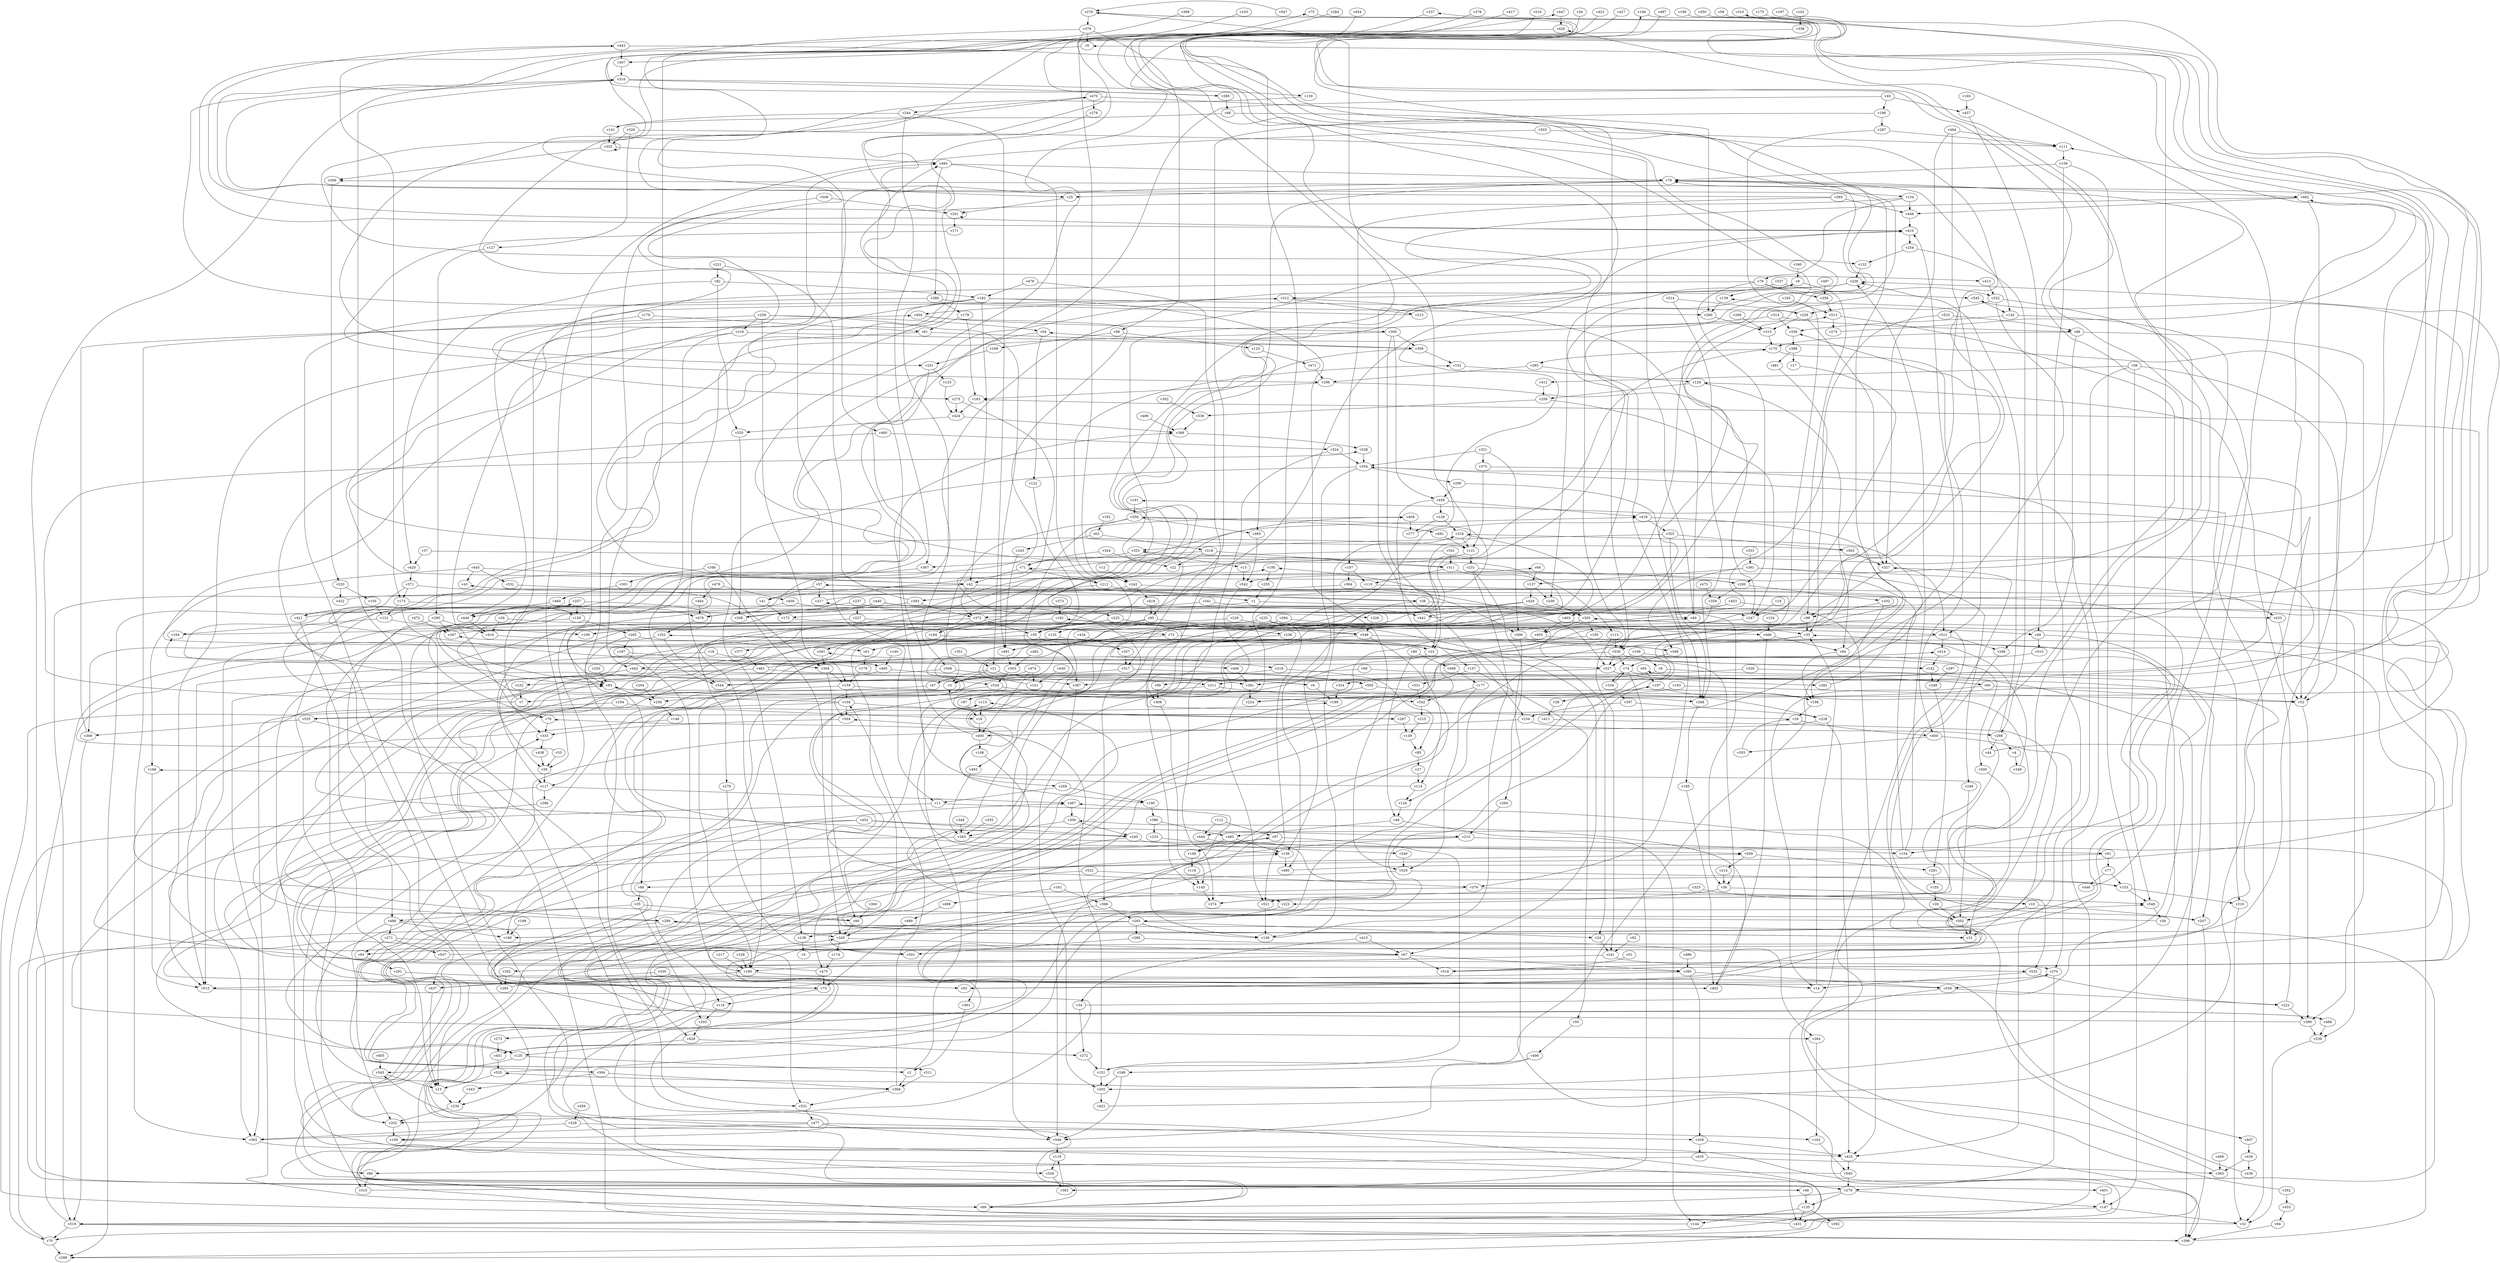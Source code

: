 // Benchmark game 818 - 550 vertices
// time_bound: 78
// targets: v278
digraph G {
    v0 [name="v0", player=0];
    v1 [name="v1", player=1];
    v2 [name="v2", player=1];
    v3 [name="v3", player=0];
    v4 [name="v4", player=1];
    v5 [name="v5", player=0];
    v6 [name="v6", player=1];
    v7 [name="v7", player=1];
    v8 [name="v8", player=1];
    v9 [name="v9", player=0];
    v10 [name="v10", player=1];
    v11 [name="v11", player=1];
    v12 [name="v12", player=0];
    v13 [name="v13", player=0];
    v14 [name="v14", player=1];
    v15 [name="v15", player=1];
    v16 [name="v16", player=0];
    v17 [name="v17", player=1];
    v18 [name="v18", player=0];
    v19 [name="v19", player=1];
    v20 [name="v20", player=0];
    v21 [name="v21", player=0];
    v22 [name="v22", player=1];
    v23 [name="v23", player=0];
    v24 [name="v24", player=1];
    v25 [name="v25", player=0];
    v26 [name="v26", player=0];
    v27 [name="v27", player=0];
    v28 [name="v28", player=0];
    v29 [name="v29", player=0];
    v30 [name="v30", player=0];
    v31 [name="v31", player=1];
    v32 [name="v32", player=1];
    v33 [name="v33", player=0];
    v34 [name="v34", player=0];
    v35 [name="v35", player=0];
    v36 [name="v36", player=1];
    v37 [name="v37", player=1];
    v38 [name="v38", player=0];
    v39 [name="v39", player=1];
    v40 [name="v40", player=0];
    v41 [name="v41", player=1];
    v42 [name="v42", player=0];
    v43 [name="v43", player=0];
    v44 [name="v44", player=0];
    v45 [name="v45", player=0];
    v46 [name="v46", player=1];
    v47 [name="v47", player=0];
    v48 [name="v48", player=0];
    v49 [name="v49", player=0];
    v50 [name="v50", player=0];
    v51 [name="v51", player=1];
    v52 [name="v52", player=0];
    v53 [name="v53", player=1];
    v54 [name="v54", player=0];
    v55 [name="v55", player=0];
    v56 [name="v56", player=1];
    v57 [name="v57", player=1];
    v58 [name="v58", player=0];
    v59 [name="v59", player=1];
    v60 [name="v60", player=1];
    v61 [name="v61", player=1];
    v62 [name="v62", player=1];
    v63 [name="v63", player=1];
    v64 [name="v64", player=1];
    v65 [name="v65", player=1];
    v66 [name="v66", player=0];
    v67 [name="v67", player=0];
    v68 [name="v68", player=1];
    v69 [name="v69", player=1];
    v70 [name="v70", player=0];
    v71 [name="v71", player=1];
    v72 [name="v72", player=1];
    v73 [name="v73", player=0];
    v74 [name="v74", player=0];
    v75 [name="v75", player=1];
    v76 [name="v76", player=0];
    v77 [name="v77", player=0];
    v78 [name="v78", player=1];
    v79 [name="v79", player=0];
    v80 [name="v80", player=1];
    v81 [name="v81", player=0];
    v82 [name="v82", player=0];
    v83 [name="v83", player=0];
    v84 [name="v84", player=0];
    v85 [name="v85", player=0];
    v86 [name="v86", player=0];
    v87 [name="v87", player=0];
    v88 [name="v88", player=0];
    v89 [name="v89", player=0];
    v90 [name="v90", player=1];
    v91 [name="v91", player=0];
    v92 [name="v92", player=1];
    v93 [name="v93", player=1];
    v94 [name="v94", player=0];
    v95 [name="v95", player=0];
    v96 [name="v96", player=1];
    v97 [name="v97", player=1];
    v98 [name="v98", player=0];
    v99 [name="v99", player=0];
    v100 [name="v100", player=0];
    v101 [name="v101", player=0];
    v102 [name="v102", player=1];
    v103 [name="v103", player=1];
    v104 [name="v104", player=1];
    v105 [name="v105", player=1];
    v106 [name="v106", player=0];
    v107 [name="v107", player=0];
    v108 [name="v108", player=1];
    v109 [name="v109", player=0];
    v110 [name="v110", player=1];
    v111 [name="v111", player=1];
    v112 [name="v112", player=1];
    v113 [name="v113", player=1];
    v114 [name="v114", player=1];
    v115 [name="v115", player=1];
    v116 [name="v116", player=1];
    v117 [name="v117", player=0];
    v118 [name="v118", player=1];
    v119 [name="v119", player=1];
    v120 [name="v120", player=1];
    v121 [name="v121", player=0];
    v122 [name="v122", player=1];
    v123 [name="v123", player=0];
    v124 [name="v124", player=1];
    v125 [name="v125", player=0];
    v126 [name="v126", player=0];
    v127 [name="v127", player=1];
    v128 [name="v128", player=1];
    v129 [name="v129", player=0];
    v130 [name="v130", player=1];
    v131 [name="v131", player=1];
    v132 [name="v132", player=1];
    v133 [name="v133", player=1];
    v134 [name="v134", player=1];
    v135 [name="v135", player=1];
    v136 [name="v136", player=1];
    v137 [name="v137", player=0];
    v138 [name="v138", player=1];
    v139 [name="v139", player=1];
    v140 [name="v140", player=1];
    v141 [name="v141", player=1];
    v142 [name="v142", player=1];
    v143 [name="v143", player=0];
    v144 [name="v144", player=0];
    v145 [name="v145", player=0];
    v146 [name="v146", player=1];
    v147 [name="v147", player=1];
    v148 [name="v148", player=0];
    v149 [name="v149", player=0];
    v150 [name="v150", player=0];
    v151 [name="v151", player=0];
    v152 [name="v152", player=0];
    v153 [name="v153", player=0];
    v154 [name="v154", player=1];
    v155 [name="v155", player=1];
    v156 [name="v156", player=0];
    v157 [name="v157", player=0];
    v158 [name="v158", player=1];
    v159 [name="v159", player=1];
    v160 [name="v160", player=1];
    v161 [name="v161", player=1];
    v162 [name="v162", player=0];
    v163 [name="v163", player=1];
    v164 [name="v164", player=1];
    v165 [name="v165", player=1];
    v166 [name="v166", player=0];
    v167 [name="v167", player=1];
    v168 [name="v168", player=1];
    v169 [name="v169", player=0];
    v170 [name="v170", player=0];
    v171 [name="v171", player=0];
    v172 [name="v172", player=1];
    v173 [name="v173", player=0];
    v174 [name="v174", player=1];
    v175 [name="v175", player=1];
    v176 [name="v176", player=0];
    v177 [name="v177", player=1];
    v178 [name="v178", player=1];
    v179 [name="v179", player=1];
    v180 [name="v180", player=0];
    v181 [name="v181", player=1];
    v182 [name="v182", player=1];
    v183 [name="v183", player=1];
    v184 [name="v184", player=0];
    v185 [name="v185", player=1];
    v186 [name="v186", player=1];
    v187 [name="v187", player=1];
    v188 [name="v188", player=1];
    v189 [name="v189", player=1];
    v190 [name="v190", player=0];
    v191 [name="v191", player=1];
    v192 [name="v192", player=1];
    v193 [name="v193", player=1];
    v194 [name="v194", player=0];
    v195 [name="v195", player=1];
    v196 [name="v196", player=0];
    v197 [name="v197", player=1];
    v198 [name="v198", player=0];
    v199 [name="v199", player=0];
    v200 [name="v200", player=0];
    v201 [name="v201", player=0];
    v202 [name="v202", player=0];
    v203 [name="v203", player=1];
    v204 [name="v204", player=0];
    v205 [name="v205", player=1];
    v206 [name="v206", player=0];
    v207 [name="v207", player=1];
    v208 [name="v208", player=1];
    v209 [name="v209", player=1];
    v210 [name="v210", player=0];
    v211 [name="v211", player=0];
    v212 [name="v212", player=0];
    v213 [name="v213", player=1];
    v214 [name="v214", player=1];
    v215 [name="v215", player=1];
    v216 [name="v216", player=0];
    v217 [name="v217", player=1];
    v218 [name="v218", player=0];
    v219 [name="v219", player=1];
    v220 [name="v220", player=0];
    v221 [name="v221", player=0];
    v222 [name="v222", player=0];
    v223 [name="v223", player=1];
    v224 [name="v224", player=0];
    v225 [name="v225", player=0];
    v226 [name="v226", player=1];
    v227 [name="v227", player=1];
    v228 [name="v228", player=0];
    v229 [name="v229", player=1];
    v230 [name="v230", player=0];
    v231 [name="v231", player=0];
    v232 [name="v232", player=0];
    v233 [name="v233", player=1];
    v234 [name="v234", player=0];
    v235 [name="v235", player=0];
    v236 [name="v236", player=0];
    v237 [name="v237", player=1];
    v238 [name="v238", player=1];
    v239 [name="v239", player=0];
    v240 [name="v240", player=1];
    v241 [name="v241", player=1];
    v242 [name="v242", player=0];
    v243 [name="v243", player=0];
    v244 [name="v244", player=1];
    v245 [name="v245", player=1];
    v246 [name="v246", player=0];
    v247 [name="v247", player=0];
    v248 [name="v248", player=1];
    v249 [name="v249", player=1];
    v250 [name="v250", player=1];
    v251 [name="v251", player=1];
    v252 [name="v252", player=1];
    v253 [name="v253", player=0];
    v254 [name="v254", player=0];
    v255 [name="v255", player=0];
    v256 [name="v256", player=0];
    v257 [name="v257", player=1];
    v258 [name="v258", player=0];
    v259 [name="v259", player=1];
    v260 [name="v260", player=1];
    v261 [name="v261", player=1];
    v262 [name="v262", player=0];
    v263 [name="v263", player=1];
    v264 [name="v264", player=0];
    v265 [name="v265", player=0];
    v266 [name="v266", player=0];
    v267 [name="v267", player=0];
    v268 [name="v268", player=1];
    v269 [name="v269", player=1];
    v270 [name="v270", player=0];
    v271 [name="v271", player=0];
    v272 [name="v272", player=1];
    v273 [name="v273", player=1];
    v274 [name="v274", player=1];
    v275 [name="v275", player=1];
    v276 [name="v276", player=0];
    v277 [name="v277", player=0];
    v278 [name="v278", player=1, target=1];
    v279 [name="v279", player=1];
    v280 [name="v280", player=1];
    v281 [name="v281", player=1];
    v282 [name="v282", player=0];
    v283 [name="v283", player=1];
    v284 [name="v284", player=1];
    v285 [name="v285", player=0];
    v286 [name="v286", player=0];
    v287 [name="v287", player=0];
    v288 [name="v288", player=0];
    v289 [name="v289", player=1];
    v290 [name="v290", player=0];
    v291 [name="v291", player=0];
    v292 [name="v292", player=0];
    v293 [name="v293", player=1];
    v294 [name="v294", player=0];
    v295 [name="v295", player=0];
    v296 [name="v296", player=0];
    v297 [name="v297", player=0];
    v298 [name="v298", player=0];
    v299 [name="v299", player=1];
    v300 [name="v300", player=1];
    v301 [name="v301", player=1];
    v302 [name="v302", player=0];
    v303 [name="v303", player=0];
    v304 [name="v304", player=1];
    v305 [name="v305", player=1];
    v306 [name="v306", player=1];
    v307 [name="v307", player=1];
    v308 [name="v308", player=0];
    v309 [name="v309", player=0];
    v310 [name="v310", player=1];
    v311 [name="v311", player=1];
    v312 [name="v312", player=1];
    v313 [name="v313", player=1];
    v314 [name="v314", player=0];
    v315 [name="v315", player=0];
    v316 [name="v316", player=0];
    v317 [name="v317", player=1];
    v318 [name="v318", player=1];
    v319 [name="v319", player=0];
    v320 [name="v320", player=0];
    v321 [name="v321", player=0];
    v322 [name="v322", player=0];
    v323 [name="v323", player=1];
    v324 [name="v324", player=0];
    v325 [name="v325", player=0];
    v326 [name="v326", player=1];
    v327 [name="v327", player=1];
    v328 [name="v328", player=0];
    v329 [name="v329", player=0];
    v330 [name="v330", player=1];
    v331 [name="v331", player=0];
    v332 [name="v332", player=0];
    v333 [name="v333", player=1];
    v334 [name="v334", player=0];
    v335 [name="v335", player=0];
    v336 [name="v336", player=1];
    v337 [name="v337", player=1];
    v338 [name="v338", player=0];
    v339 [name="v339", player=0];
    v340 [name="v340", player=0];
    v341 [name="v341", player=0];
    v342 [name="v342", player=0];
    v343 [name="v343", player=1];
    v344 [name="v344", player=1];
    v345 [name="v345", player=0];
    v346 [name="v346", player=0];
    v347 [name="v347", player=1];
    v348 [name="v348", player=0];
    v349 [name="v349", player=1];
    v350 [name="v350", player=0];
    v351 [name="v351", player=1];
    v352 [name="v352", player=1];
    v353 [name="v353", player=1];
    v354 [name="v354", player=1];
    v355 [name="v355", player=0];
    v356 [name="v356", player=1];
    v357 [name="v357", player=0];
    v358 [name="v358", player=0];
    v359 [name="v359", player=1];
    v360 [name="v360", player=1];
    v361 [name="v361", player=0];
    v362 [name="v362", player=1];
    v363 [name="v363", player=1];
    v364 [name="v364", player=1];
    v365 [name="v365", player=0];
    v366 [name="v366", player=1];
    v367 [name="v367", player=0];
    v368 [name="v368", player=1];
    v369 [name="v369", player=0];
    v370 [name="v370", player=1];
    v371 [name="v371", player=0];
    v372 [name="v372", player=0];
    v373 [name="v373", player=1];
    v374 [name="v374", player=0];
    v375 [name="v375", player=0];
    v376 [name="v376", player=0];
    v377 [name="v377", player=1];
    v378 [name="v378", player=0];
    v379 [name="v379", player=0];
    v380 [name="v380", player=1];
    v381 [name="v381", player=0];
    v382 [name="v382", player=1];
    v383 [name="v383", player=1];
    v384 [name="v384", player=1];
    v385 [name="v385", player=0];
    v386 [name="v386", player=1];
    v387 [name="v387", player=1];
    v388 [name="v388", player=1];
    v389 [name="v389", player=0];
    v390 [name="v390", player=1];
    v391 [name="v391", player=1];
    v392 [name="v392", player=0];
    v393 [name="v393", player=1];
    v394 [name="v394", player=1];
    v395 [name="v395", player=0];
    v396 [name="v396", player=0];
    v397 [name="v397", player=1];
    v398 [name="v398", player=0];
    v399 [name="v399", player=0];
    v400 [name="v400", player=0];
    v401 [name="v401", player=1];
    v402 [name="v402", player=0];
    v403 [name="v403", player=0];
    v404 [name="v404", player=1];
    v405 [name="v405", player=0];
    v406 [name="v406", player=1];
    v407 [name="v407", player=0];
    v408 [name="v408", player=0];
    v409 [name="v409", player=1];
    v410 [name="v410", player=1];
    v411 [name="v411", player=1];
    v412 [name="v412", player=1];
    v413 [name="v413", player=0];
    v414 [name="v414", player=0];
    v415 [name="v415", player=1];
    v416 [name="v416", player=1];
    v417 [name="v417", player=1];
    v418 [name="v418", player=0];
    v419 [name="v419", player=0];
    v420 [name="v420", player=0];
    v421 [name="v421", player=0];
    v422 [name="v422", player=0];
    v423 [name="v423", player=0];
    v424 [name="v424", player=0];
    v425 [name="v425", player=1];
    v426 [name="v426", player=0];
    v427 [name="v427", player=0];
    v428 [name="v428", player=1];
    v429 [name="v429", player=0];
    v430 [name="v430", player=0];
    v431 [name="v431", player=0];
    v432 [name="v432", player=1];
    v433 [name="v433", player=1];
    v434 [name="v434", player=1];
    v435 [name="v435", player=0];
    v436 [name="v436", player=1];
    v437 [name="v437", player=0];
    v438 [name="v438", player=0];
    v439 [name="v439", player=0];
    v440 [name="v440", player=1];
    v441 [name="v441", player=0];
    v442 [name="v442", player=0];
    v443 [name="v443", player=1];
    v444 [name="v444", player=0];
    v445 [name="v445", player=1];
    v446 [name="v446", player=1];
    v447 [name="v447", player=0];
    v448 [name="v448", player=1];
    v449 [name="v449", player=0];
    v450 [name="v450", player=1];
    v451 [name="v451", player=1];
    v452 [name="v452", player=0];
    v453 [name="v453", player=1];
    v454 [name="v454", player=0];
    v455 [name="v455", player=0];
    v456 [name="v456", player=0];
    v457 [name="v457", player=1];
    v458 [name="v458", player=0];
    v459 [name="v459", player=1];
    v460 [name="v460", player=1];
    v461 [name="v461", player=1];
    v462 [name="v462", player=0];
    v463 [name="v463", player=0];
    v464 [name="v464", player=1];
    v465 [name="v465", player=0];
    v466 [name="v466", player=1];
    v467 [name="v467", player=1];
    v468 [name="v468", player=1];
    v469 [name="v469", player=0];
    v470 [name="v470", player=1];
    v471 [name="v471", player=0];
    v472 [name="v472", player=0];
    v473 [name="v473", player=1];
    v474 [name="v474", player=0];
    v475 [name="v475", player=1];
    v476 [name="v476", player=1];
    v477 [name="v477", player=0];
    v478 [name="v478", player=0];
    v479 [name="v479", player=1];
    v480 [name="v480", player=0];
    v481 [name="v481", player=1];
    v482 [name="v482", player=1];
    v483 [name="v483", player=0];
    v484 [name="v484", player=0];
    v485 [name="v485", player=0];
    v486 [name="v486", player=1];
    v487 [name="v487", player=1];
    v488 [name="v488", player=0];
    v489 [name="v489", player=1];
    v490 [name="v490", player=0];
    v491 [name="v491", player=0];
    v492 [name="v492", player=1];
    v493 [name="v493", player=0];
    v494 [name="v494", player=0];
    v495 [name="v495", player=0];
    v496 [name="v496", player=1];
    v497 [name="v497", player=1];
    v498 [name="v498", player=0];
    v499 [name="v499", player=1];
    v500 [name="v500", player=1];
    v501 [name="v501", player=0];
    v502 [name="v502", player=0];
    v503 [name="v503", player=1];
    v504 [name="v504", player=1];
    v505 [name="v505", player=1];
    v506 [name="v506", player=1];
    v507 [name="v507", player=1];
    v508 [name="v508", player=0];
    v509 [name="v509", player=1];
    v510 [name="v510", player=1];
    v511 [name="v511", player=1];
    v512 [name="v512", player=0];
    v513 [name="v513", player=0];
    v514 [name="v514", player=0];
    v515 [name="v515", player=1];
    v516 [name="v516", player=0];
    v517 [name="v517", player=1];
    v518 [name="v518", player=1];
    v519 [name="v519", player=0];
    v520 [name="v520", player=0];
    v521 [name="v521", player=1];
    v522 [name="v522", player=0];
    v523 [name="v523", player=0];
    v524 [name="v524", player=1];
    v525 [name="v525", player=1];
    v526 [name="v526", player=0];
    v527 [name="v527", player=0];
    v528 [name="v528", player=1];
    v529 [name="v529", player=0];
    v530 [name="v530", player=1];
    v531 [name="v531", player=1];
    v532 [name="v532", player=0];
    v533 [name="v533", player=1];
    v534 [name="v534", player=1];
    v535 [name="v535", player=1];
    v536 [name="v536", player=1];
    v537 [name="v537", player=0];
    v538 [name="v538", player=1];
    v539 [name="v539", player=0];
    v540 [name="v540", player=1];
    v541 [name="v541", player=1];
    v542 [name="v542", player=1];
    v543 [name="v543", player=1];
    v544 [name="v544", player=1];
    v545 [name="v545", player=1];
    v546 [name="v546", player=1];
    v547 [name="v547", player=1];
    v548 [name="v548", player=0];
    v549 [name="v549", player=0];

    v0 -> v307;
    v1 -> v247;
    v2 -> v368;
    v3 -> v170 [constraint="t mod 2 == 1"];
    v4 -> v349;
    v5 -> v65 [constraint="t >= 2"];
    v6 -> v195 [constraint="t < 6"];
    v7 -> v538 [constraint="t < 7"];
    v8 -> v99;
    v9 -> v98;
    v10 -> v502;
    v11 -> v502;
    v12 -> v242;
    v13 -> v542;
    v14 -> v414 [constraint="t >= 2"];
    v15 -> v230;
    v16 -> v400;
    v17 -> v31 [constraint="t >= 5"];
    v18 -> v515;
    v19 -> v247;
    v20 -> v502;
    v21 -> v6;
    v22 -> v545 [constraint="t mod 2 == 1"];
    v23 -> v87 [constraint="t >= 5"];
    v24 -> v241;
    v25 -> v201;
    v26 -> v305 [constraint="t mod 2 == 1"];
    v27 -> v114;
    v28 -> v411;
    v29 -> v166 [constraint="t mod 2 == 1"];
    v30 -> v396 [constraint="t mod 5 == 4"];
    v31 -> v181 [constraint="t >= 4"];
    v32 -> v189 [constraint="t mod 3 == 1"];
    v33 -> v530;
    v34 -> v261 [constraint="t < 10"];
    v35 -> v90;
    v36 -> v533;
    v37 -> v156 [constraint="t >= 4"];
    v38 -> v409 [constraint="t >= 2"];
    v39 -> v117;
    v40 -> v539 [constraint="t >= 2"];
    v41 -> v172;
    v42 -> v372;
    v43 -> v142 [constraint="t < 14"];
    v44 -> v43 [constraint="t >= 5"];
    v45 -> v76 [constraint="t mod 4 == 3"];
    v46 -> v144;
    v47 -> v73 [constraint="t < 9"];
    v48 -> v509 [constraint="t < 10"];
    v49 -> v188 [constraint="t mod 3 == 0"];
    v50 -> v490;
    v51 -> v518;
    v52 -> v390;
    v53 -> v9 [constraint="t mod 4 == 1"];
    v54 -> v279 [constraint="t mod 5 == 2"];
    v55 -> v24;
    v56 -> v412;
    v57 -> v41;
    v58 -> v387 [constraint="t >= 3"];
    v59 -> v337 [constraint="t mod 3 == 0"];
    v60 -> v14;
    v61 -> v179;
    v62 -> v218;
    v63 -> v83 [constraint="t >= 4"];
    v64 -> v396;
    v65 -> v197;
    v66 -> v530;
    v67 -> v518;
    v68 -> v504;
    v69 -> v76 [constraint="t mod 2 == 0"];
    v70 -> v345;
    v71 -> v212;
    v72 -> v23;
    v73 -> v84 [constraint="t < 5"];
    v74 -> v382;
    v75 -> v172 [constraint="t >= 5"];
    v76 -> v83 [constraint="t >= 3"];
    v77 -> v153;
    v78 -> v143;
    v79 -> v322;
    v80 -> v496;
    v81 -> v308;
    v82 -> v182;
    v83 -> v100 [constraint="t < 14"];
    v84 -> v137;
    v85 -> v27;
    v86 -> v425;
    v87 -> v16;
    v88 -> v35;
    v89 -> v315;
    v90 -> v418 [constraint="t < 8"];
    v91 -> v401 [constraint="t mod 4 == 1"];
    v92 -> v241;
    v93 -> v291;
    v94 -> v186;
    v95 -> v270;
    v96 -> v123;
    v97 -> v146;
    v98 -> v33;
    v99 -> v408;
    v100 -> v519 [constraint="t mod 4 == 1"];
    v101 -> v195 [constraint="t >= 5"];
    v102 -> v338;
    v103 -> v134 [constraint="t < 9"];
    v104 -> v410 [constraint="t >= 2"];
    v105 -> v131;
    v106 -> v78 [constraint="t >= 5"];
    v107 -> v110;
    v108 -> v69 [constraint="t >= 2"];
    v109 -> v8;
    v110 -> v451 [constraint="t < 9"];
    v111 -> v158;
    v112 -> v97;
    v113 -> v530;
    v114 -> v317 [constraint="t mod 2 == 1"];
    v115 -> v16;
    v116 -> v203;
    v117 -> v467;
    v118 -> v145;
    v119 -> v526;
    v120 -> v2;
    v121 -> v384 [constraint="t mod 5 == 1"];
    v122 -> v55;
    v123 -> v471;
    v124 -> v466;
    v125 -> v23;
    v126 -> v46;
    v127 -> v295;
    v128 -> v318;
    v129 -> v259;
    v130 -> v413 [constraint="t < 9"];
    v131 -> v476 [constraint="t < 10"];
    v132 -> v238;
    v133 -> v424;
    v134 -> v275 [constraint="t < 8"];
    v135 -> v144;
    v136 -> v318;
    v137 -> v429;
    v138 -> v5;
    v139 -> v260;
    v140 -> v465;
    v141 -> v352;
    v142 -> v248;
    v143 -> v336;
    v144 -> v156 [constraint="t >= 1"];
    v145 -> v374;
    v146 -> v118;
    v147 -> v519;
    v148 -> v370 [constraint="t < 13"];
    v149 -> v85;
    v150 -> v265;
    v151 -> v504;
    v152 -> v129;
    v153 -> v549;
    v154 -> v318;
    v155 -> v20;
    v156 -> v495;
    v157 -> v50;
    v158 -> v31;
    v159 -> v7;
    v160 -> v457;
    v161 -> v366;
    v162 -> v540;
    v163 -> v424;
    v164 -> v40 [constraint="t >= 1"];
    v165 -> v73 [constraint="t >= 3"];
    v166 -> v205 [constraint="t mod 2 == 0"];
    v167 -> v381 [constraint="t >= 2"];
    v168 -> v515;
    v169 -> v251;
    v170 -> v285;
    v171 -> v296 [constraint="t >= 5"];
    v172 -> v91 [constraint="t >= 4"];
    v173 -> v531;
    v174 -> v475;
    v175 -> v518 [constraint="t >= 1"];
    v176 -> v449;
    v177 -> v342;
    v178 -> v163;
    v179 -> v164 [constraint="t >= 1"];
    v180 -> v437;
    v181 -> v106;
    v182 -> v226;
    v183 -> v513;
    v184 -> v154 [constraint="t mod 5 == 3"];
    v185 -> v402;
    v186 -> v29;
    v187 -> v180;
    v188 -> v57 [constraint="t mod 4 == 3"];
    v189 -> v257 [constraint="t < 13"];
    v190 -> v386;
    v191 -> v358;
    v192 -> v62;
    v193 -> v52;
    v194 -> v69;
    v195 -> v255;
    v196 -> v517;
    v197 -> v186;
    v198 -> v142 [constraint="t < 15"];
    v199 -> v188;
    v200 -> v470 [constraint="t < 8"];
    v201 -> v201;
    v202 -> v100;
    v203 -> v428;
    v204 -> v256;
    v205 -> v422;
    v206 -> v220;
    v207 -> v396;
    v208 -> v310 [constraint="t mod 4 == 3"];
    v209 -> v305;
    v210 -> v395 [constraint="t < 11"];
    v211 -> v180;
    v212 -> v38;
    v213 -> v316 [constraint="t >= 5"];
    v214 -> v36;
    v215 -> v3 [constraint="t < 15"];
    v216 -> v333;
    v217 -> v180;
    v218 -> v311;
    v219 -> v3;
    v220 -> v432;
    v221 -> v121 [constraint="t mod 3 == 1"];
    v222 -> v129;
    v223 -> v293;
    v224 -> v206 [constraint="t mod 5 == 2"];
    v225 -> v48 [constraint="t mod 3 == 1"];
    v226 -> v313;
    v227 -> v39;
    v228 -> v368 [constraint="t < 14"];
    v229 -> v548;
    v230 -> v202;
    v231 -> v294;
    v232 -> v7;
    v233 -> v273 [constraint="t mod 5 == 2"];
    v234 -> v400;
    v235 -> v88;
    v236 -> v527 [constraint="t < 12"];
    v237 -> v202;
    v238 -> v312;
    v239 -> v32;
    v240 -> v529;
    v241 -> v180;
    v242 -> v419;
    v243 -> v491;
    v244 -> v367;
    v245 -> v361;
    v246 -> v546;
    v247 -> v153 [constraint="t < 11"];
    v248 -> v281;
    v249 -> v502;
    v250 -> v83;
    v251 -> v83 [constraint="t < 13"];
    v252 -> v544;
    v253 -> v391;
    v254 -> v288;
    v255 -> v1;
    v256 -> v148;
    v257 -> v534 [constraint="t >= 5"];
    v258 -> v362;
    v259 -> v247;
    v260 -> v313;
    v261 -> v304;
    v262 -> v327 [constraint="t < 11"];
    v263 -> v509;
    v264 -> v162;
    v265 -> v428;
    v266 -> v313;
    v267 -> v149;
    v268 -> v185;
    v269 -> v11;
    v270 -> v501;
    v271 -> v93;
    v272 -> v151;
    v273 -> v451;
    v274 -> v111 [constraint="t < 11"];
    v275 -> v326 [constraint="t mod 4 == 3"];
    v276 -> v63 [constraint="t >= 5"];
    v277 -> v276 [constraint="t >= 2"];
    v278 -> v465 [constraint="t >= 1"];
    v279 -> v135;
    v280 -> v501;
    v281 -> v155;
    v282 -> v410;
    v283 -> v115 [constraint="t < 9"];
    v284 -> v132 [constraint="t < 12"];
    v285 -> v296;
    v286 -> v67 [constraint="t >= 4"];
    v287 -> v247;
    v288 -> v4;
    v289 -> v71 [constraint="t >= 3"];
    v290 -> v459;
    v291 -> v407 [constraint="t >= 2"];
    v292 -> v283;
    v293 -> v279 [constraint="t mod 2 == 1"];
    v294 -> v210;
    v295 -> v347;
    v296 -> v247;
    v297 -> v248;
    v298 -> v207 [constraint="t mod 4 == 0"];
    v299 -> v345;
    v300 -> v459;
    v301 -> v460;
    v302 -> v536;
    v303 -> v534;
    v304 -> v90;
    v305 -> v165;
    v306 -> v398;
    v307 -> v316;
    v308 -> v120 [constraint="t < 10"];
    v309 -> v263;
    v310 -> v444 [constraint="t < 10"];
    v311 -> v113;
    v312 -> v213;
    v313 -> v170;
    v314 -> v95;
    v315 -> v299 [constraint="t < 15"];
    v316 -> v100;
    v317 -> v358 [constraint="t mod 4 == 2"];
    v318 -> v549 [constraint="t < 12"];
    v319 -> v32;
    v320 -> v127;
    v321 -> v306;
    v322 -> v535 [constraint="t mod 4 == 0"];
    v323 -> v521;
    v324 -> v189;
    v325 -> v353;
    v326 -> v548;
    v327 -> v98;
    v328 -> v180;
    v329 -> v207;
    v330 -> v437;
    v331 -> v342;
    v332 -> v186;
    v333 -> v438;
    v334 -> v74;
    v335 -> v263;
    v336 -> v388;
    v337 -> v61 [constraint="t < 14"];
    v338 -> v299 [constraint="t < 11"];
    v339 -> v425;
    v340 -> v9;
    v341 -> v425;
    v342 -> v215;
    v343 -> v230;
    v344 -> v71;
    v345 -> v67;
    v346 -> v301;
    v347 -> v336 [constraint="t mod 3 == 0"];
    v348 -> v263;
    v349 -> v33;
    v350 -> v542 [constraint="t >= 4"];
    v351 -> v21;
    v352 -> v206;
    v353 -> v13;
    v354 -> v156;
    v355 -> v29;
    v356 -> v513;
    v357 -> v517;
    v358 -> v485;
    v359 -> v14 [constraint="t >= 1"];
    v360 -> v90;
    v361 -> v2;
    v362 -> v289 [constraint="t < 14"];
    v363 -> v409 [constraint="t mod 4 == 1"];
    v364 -> v511 [constraint="t >= 1"];
    v365 -> v447 [constraint="t >= 2"];
    v366 -> v70 [constraint="t < 6"];
    v367 -> v83 [constraint="t mod 2 == 0"];
    v368 -> v104;
    v369 -> v519;
    v370 -> v279;
    v371 -> v304;
    v372 -> v55;
    v373 -> v181;
    v374 -> v168 [constraint="t mod 3 == 1"];
    v375 -> v298 [constraint="t mod 4 == 0"];
    v376 -> v0;
    v377 -> v461;
    v378 -> v42 [constraint="t >= 1"];
    v379 -> v10;
    v380 -> v178 [constraint="t < 13"];
    v381 -> v224;
    v382 -> v119;
    v383 -> v525 [constraint="t >= 5"];
    v384 -> v343;
    v385 -> v75 [constraint="t mod 3 == 2"];
    v386 -> v483;
    v387 -> v205;
    v388 -> v481;
    v389 -> v410 [constraint="t >= 5"];
    v390 -> v513 [constraint="t < 13"];
    v391 -> v249;
    v392 -> v549 [constraint="t < 7"];
    v393 -> v484;
    v394 -> v67;
    v395 -> v515;
    v396 -> v462;
    v397 -> v234;
    v398 -> v74;
    v399 -> v538;
    v400 -> v484;
    v401 -> v147;
    v402 -> v309 [constraint="t < 9"];
    v403 -> v224 [constraint="t mod 2 == 0"];
    v404 -> v223 [constraint="t mod 4 == 2"];
    v405 -> v543;
    v406 -> v381;
    v407 -> v439;
    v408 -> v145;
    v409 -> v277;
    v410 -> v443 [constraint="t < 5"];
    v411 -> v93 [constraint="t >= 1"];
    v412 -> v259;
    v413 -> v322;
    v414 -> v142;
    v415 -> v67;
    v416 -> v245 [constraint="t mod 3 == 1"];
    v417 -> v465 [constraint="t mod 5 == 0"];
    v418 -> v451 [constraint="t < 9"];
    v419 -> v95;
    v420 -> v371;
    v421 -> v150 [constraint="t >= 2"];
    v422 -> v191 [constraint="t mod 5 == 2"];
    v423 -> v219 [constraint="t >= 5"];
    v424 -> v399;
    v425 -> v540;
    v426 -> v251 [constraint="t < 13"];
    v427 -> v269 [constraint="t >= 2"];
    v428 -> v272;
    v429 -> v267 [constraint="t >= 1"];
    v430 -> v101;
    v431 -> v370 [constraint="t mod 4 == 2"];
    v432 -> v238 [constraint="t < 12"];
    v433 -> v52;
    v434 -> v357;
    v435 -> v89;
    v436 -> v426 [constraint="t < 5"];
    v437 -> v15;
    v438 -> v39;
    v439 -> v383;
    v440 -> v476;
    v441 -> v163 [constraint="t mod 3 == 2"];
    v442 -> v89;
    v443 -> v307;
    v444 -> v518 [constraint="t < 14"];
    v445 -> v43;
    v446 -> v354 [constraint="t < 5"];
    v447 -> v426;
    v448 -> v410;
    v449 -> v416;
    v450 -> v431;
    v451 -> v525;
    v452 -> v245;
    v453 -> v190 [constraint="t mod 4 == 0"];
    v454 -> v25 [constraint="t >= 1"];
    v455 -> v64;
    v456 -> v528;
    v457 -> v49;
    v458 -> v449;
    v459 -> v157;
    v460 -> v449;
    v461 -> v139 [constraint="t mod 5 == 3"];
    v462 -> v299 [constraint="t mod 3 == 2"];
    v463 -> v403;
    v464 -> v476;
    v465 -> v381;
    v466 -> v94;
    v467 -> v309;
    v468 -> v115 [constraint="t >= 5"];
    v469 -> v383;
    v470 -> v278;
    v471 -> v296;
    v472 -> v347;
    v473 -> v359;
    v474 -> v3;
    v475 -> v333 [constraint="t < 14"];
    v476 -> v252;
    v477 -> v543 [constraint="t mod 5 == 3"];
    v478 -> v145;
    v479 -> v458;
    v480 -> v230;
    v481 -> v69 [constraint="t < 6"];
    v482 -> v303;
    v483 -> v156;
    v484 -> v212;
    v485 -> v542;
    v486 -> v395;
    v487 -> v463 [constraint="t mod 3 == 1"];
    v488 -> v468 [constraint="t >= 1"];
    v489 -> v399;
    v490 -> v546;
    v491 -> v303;
    v492 -> v121;
    v493 -> v263;
    v494 -> v327;
    v495 -> v252 [constraint="t < 13"];
    v496 -> v177;
    v497 -> v356;
    v498 -> v499;
    v499 -> v73;
    v500 -> v31;
    v501 -> v347 [constraint="t mod 5 == 4"];
    v502 -> v467 [constraint="t mod 2 == 1"];
    v503 -> v39;
    v504 -> v333;
    v505 -> v186;
    v506 -> v505;
    v507 -> v54 [constraint="t < 7"];
    v508 -> v201;
    v509 -> v281;
    v510 -> v425 [constraint="t >= 4"];
    v511 -> v97 [constraint="t < 6"];
    v512 -> v298;
    v513 -> v374 [constraint="t mod 3 == 1"];
    v514 -> v226;
    v515 -> v202 [constraint="t < 9"];
    v516 -> v311 [constraint="t mod 2 == 1"];
    v517 -> v505;
    v518 -> v305 [constraint="t < 5"];
    v519 -> v316;
    v520 -> v208;
    v521 -> v136;
    v522 -> v475;
    v523 -> v86;
    v524 -> v354;
    v525 -> v197 [constraint="t < 15"];
    v526 -> v382;
    v527 -> v324;
    v528 -> v162;
    v529 -> v88;
    v530 -> v527;
    v531 -> v477;
    v532 -> v120 [constraint="t >= 4"];
    v533 -> v222;
    v534 -> v342;
    v535 -> v369;
    v536 -> v399;
    v537 -> v234;
    v538 -> v354;
    v539 -> v431;
    v540 -> v467 [constraint="t mod 3 == 0"];
    v541 -> v264 [constraint="t < 9"];
    v542 -> v374;
    v543 -> v15;
    v544 -> v353 [constraint="t mod 2 == 1"];
    v545 -> v143;
    v546 -> v119;
    v547 -> v276 [constraint="t >= 3"];
    v548 -> v515;
    v549 -> v59;
    v346 -> v345;
    v306 -> v151;
    v279 -> v147;
    v79 -> v356;
    v244 -> v141;
    v276 -> v376;
    v368 -> v531;
    v344 -> v22;
    v462 -> v52;
    v376 -> v442;
    v74 -> v334;
    v86 -> v170;
    v314 -> v86;
    v265 -> v387;
    v314 -> v336;
    v300 -> v308;
    v445 -> v168;
    v193 -> v224;
    v325 -> v363;
    v465 -> v232;
    v525 -> v15;
    v242 -> v519;
    v197 -> v28;
    v477 -> v546;
    v293 -> v138;
    v30 -> v416;
    v181 -> v548;
    v211 -> v268;
    v523 -> v33;
    v309 -> v245;
    v353 -> v71;
    v400 -> v108;
    v537 -> v545;
    v341 -> v476;
    v173 -> v131;
    v182 -> v529;
    v327 -> v512;
    v548 -> v398;
    v35 -> v203;
    v280 -> v264;
    v235 -> v521;
    v442 -> v387;
    v295 -> v437;
    v380 -> v260;
    v245 -> v240;
    v370 -> v539;
    v263 -> v315;
    v210 -> v154;
    v114 -> v126;
    v512 -> v414;
    v82 -> v520;
    v295 -> v416;
    v519 -> v70;
    v534 -> v256;
    v296 -> v163;
    v78 -> v462;
    v157 -> v331;
    v38 -> v305;
    v450 -> v355;
    v458 -> v366;
    v218 -> v22;
    v95 -> v125;
    v95 -> v236;
    v262 -> v455;
    v300 -> v180;
    v55 -> v152;
    v78 -> v25;
    v231 -> v200;
    v322 -> v226;
    v488 -> v202;
    v443 -> v173;
    v524 -> v408;
    v293 -> v136;
    v151 -> v205;
    v96 -> v169;
    v37 -> v420;
    v329 -> v211;
    v147 -> v32;
    v293 -> v24;
    v238 -> v209;
    v529 -> v153;
    v200 -> v359;
    v508 -> v83;
    v212 -> v393;
    v78 -> v480;
    v452 -> v188;
    v6 -> v189;
    v56 -> v549;
    v221 -> v82;
    v533 -> v14;
    v440 -> v289;
    v158 -> v78;
    v391 -> v137;
    v334 -> v397;
    v369 -> v404;
    v443 -> v521;
    v60 -> v52;
    v548 -> v114;
    v9 -> v139;
    v34 -> v272;
    v484 -> v78;
    v82 -> v420;
    v170 -> v450;
    v528 -> v362;
    v475 -> v73;
    v210 -> v136;
    v21 -> v3;
    v176 -> v81;
    v134 -> v448;
    v53 -> v39;
    v358 -> v493;
    v226 -> v327;
    v358 -> v3;
    v304 -> v159;
    v161 -> v498;
    v194 -> v16;
    v21 -> v47;
    v372 -> v15;
    v150 -> v396;
    v57 -> v317;
    v265 -> v187;
    v1 -> v261;
    v305 -> v403;
    v104 -> v267;
    v257 -> v421;
    v395 -> v539;
    v45 -> v457;
    v354 -> v52;
    v79 -> v200;
    v80 -> v46;
    v372 -> v184;
    v509 -> v214;
    v404 -> v300;
    v541 -> v311;
    v182 -> v506;
    v514 -> v268;
    v182 -> v11;
    v86 -> v390;
    v365 -> v107;
    v352 -> v484;
    v461 -> v211;
    v371 -> v173;
    v35 -> v488;
    v71 -> v42;
    v323 -> v10;
    v62 -> v243;
    v354 -> v290;
    v33 -> v61;
    v410 -> v530;
    v251 -> v133;
    v57 -> v306;
    v484 -> v380;
    v45 -> v196;
    v388 -> v17;
    v527 -> v282;
    v512 -> v126;
    v453 -> v239;
    v254 -> v132;
    v316 -> v385;
    v225 -> v55;
    v429 -> v441;
    v78 -> v485;
    v77 -> v446;
    v530 -> v74;
    v380 -> v283;
    v288 -> v238;
    v479 -> v464;
    v46 -> v483;
    v178 -> v81;
    v468 -> v239;
    v371 -> v421;
    v29 -> v450;
    v8 -> v396;
    v14 -> v33;
    v90 -> v345;
    v258 -> v159;
    v470 -> v260;
    v131 -> v106;
    v59 -> v0;
    v128 -> v277;
    v540 -> v279;
    v154 -> v238;
    v288 -> v44;
    v173 -> v433;
    v461 -> v362;
    v257 -> v150;
    v519 -> v396;
    v397 -> v228;
    v393 -> v208;
    v252 -> v357;
    v466 -> v402;
    v275 -> v424;
    v271 -> v531;
    v494 -> v111;
    v320 -> v352;
    v153 -> v319;
    v94 -> v78;
    v7 -> v312;
    v56 -> v370;
    v483 -> v146;
    v216 -> v544;
    v229 -> v546;
    v259 -> v536;
    v112 -> v444;
    v11 -> v70;
    v81 -> v515;
    v143 -> v32;
    v424 -> v520;
    v73 -> v116;
    v54 -> v122;
    v506 -> v117;
    v134 -> v79;
    v459 -> v128;
    v218 -> v367;
    v459 -> v418;
    v395 -> v339;
    v252 -> v369;
    v235 -> v33;
    v517 -> v544;
    v308 -> v152;
    v279 -> v69;
    v332 -> v98;
    v177 -> v529;
    v258 -> v491;
    v445 -> v42;
    v285 -> v379;
    v372 -> v512;
    v477 -> v362;
    v477 -> v339;
    v237 -> v227;
    v375 -> v121;
    v56 -> v52;
    v452 -> v116;
    v345 -> v174;
    v121 -> v231;
    v376 -> v96;
    v231 -> v136;
    v276 -> v23;
    v379 -> v546;
    v488 -> v271;
    v158 -> v147;
    v439 -> v436;
    v535 -> v526;
    v70 -> v289;
    v311 -> v110;
    v440 -> v36;
    v490 -> v246;
    v312 -> v40;
    v180 -> v402;
    v445 -> v532;
    v18 -> v406;
    v67 -> v395;
    v503 -> v111;
    v271 -> v507;
    v227 -> v72;
    v135 -> v431;
    v539 -> v222;
    v219 -> v85;
    v463 -> v466;
    v42 -> v41;
    v241 -> v533;
    v390 -> v239;
    v113 -> v241;
    v49 -> v510;
    v107 -> v364;
    v502 -> v31;
    v55 -> v377;
    v201 -> v171;
    v258 -> v54;
    v305 -> v49;
    v66 -> v141;
    v300 -> v23;
    v478 -> v182;
    v391 -> v398;
    v429 -> v40;
    v131 -> v164;
    v287 -> v111;
    v428 -> v120;
    v196 -> v287;
    v363 -> v327;
    v48 -> v135;
    v321 -> v375;
    v312 -> v404;
    v79 -> v117;
    v234 -> v288;
    v470 -> v244;
    v109 -> v500;
    v474 -> v101;
    v299 -> v15;
    v246 -> v205;
    v200 -> v332;
    v72 -> v491;
    v440 -> v225;
    v358 -> v492;
    v354 -> v138;
    v418 -> v325;
    v488 -> v188;
    v242 -> v527;
    v322 -> v319;
    v222 -> v390;
    v182 -> v42;
    v316 -> v130;
    v320 -> v40;
    v415 -> v34;
    v474 -> v400;
    v376 -> v242;
    v38 -> v495;
    v394 -> v55;
    v187 -> v304;
    v2 -> v399;
    v452 -> v210;
    v244 -> v21;
    v42 -> v1;
    v237 -> v441;
    v135 -> v392;
    v125 -> v345;
    v159 -> v228;
    v258 -> v216;
    v462 -> v448;
    v530 -> v442;
    v410 -> v254;
    v137 -> v209;
    v83 -> v256;
    v220 -> v105;
    v522 -> v379;
    v68 -> v60;
    v36 -> v223;
    v366 -> v293;
    v352 -> v352;
    v480 -> v524;
    v293 -> v280;
    v513 -> v274;
    v391 -> v433;
    v505 -> v87;
    v453 -> v372;
    v10 -> v207;
    v385 -> v66;
    v120 -> v543;
    v104 -> v504;
    v325 -> v268;
    v530 -> v36;
    v117 -> v362;
    v76 -> v333;
    v129 -> v94;
    v321 -> v354;
    v91 -> v77;
    v104 -> v535;
    v216 -> v308;
    v339 -> v435;
    v393 -> v372;
    v179 -> v159;
    v511 -> v368;
    v494 -> v512;
    v117 -> v286;
    v384 -> v368;
    v228 -> v425;
    v435 -> v383;
    v421 -> v488;
    v365 -> v448;
    v74 -> v60;
    v67 -> v292;
    v290 -> v268;
    v97 -> v151;
    v386 -> v233;
    v215 -> v149;
    v318 -> v121;
    v159 -> v104;
    v269 -> v190;
    v109 -> v527;
    v330 -> v63;
}
